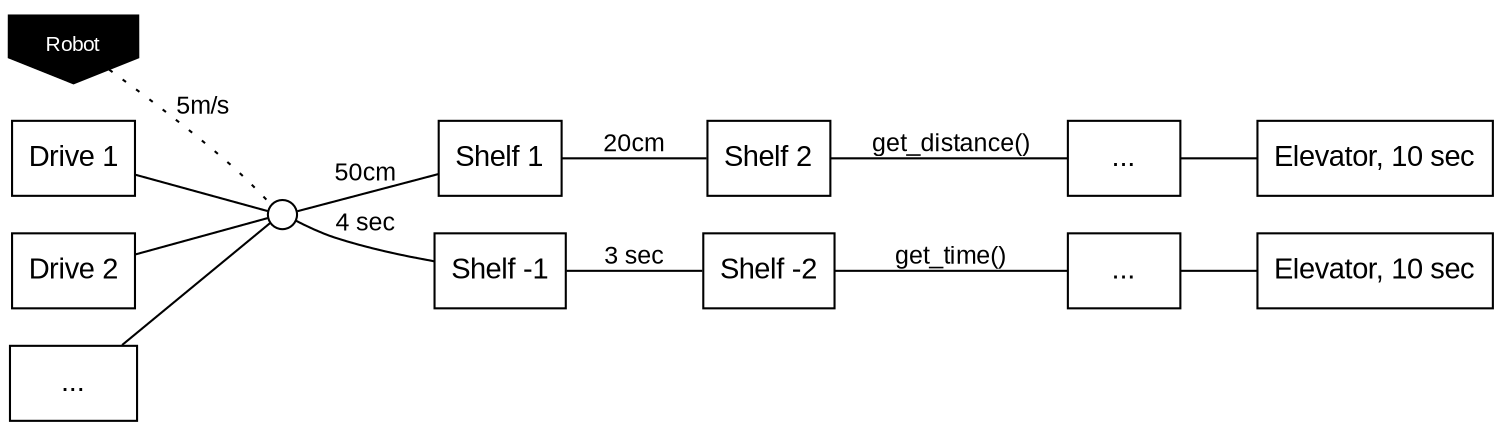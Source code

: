 graph G {
	node [fontname = "Arial"];
	edge [fontname = "Arial", fontsize = 12];

	graph[rankdir=LR]


	x1 [label="", shape=circle, width=0.2]
	e1 [label="Elevator, 10 sec", shape=rect, width=0.2]
	e2 [label="Elevator, 10 sec", shape=rect, width=0.2]


	r [label="Robot", shape=invhouse, fontsize=10, style="filled", fontcolor="white", fillcolor="black", width=0.5]
	r -- x1[label="5m/s", style=dotted]

	d1 [label="Drive 1", shape=rect]
	d2 [label="Drive 2", shape=rect]
	d3 [label="...", shape=rect, width=0.85]

	d1 -- x1
	d2 -- x1
	d3 -- x1 




	c1 [label="Shelf 1", shape=rect]
	c2 [label="Shelf 2", shape=rect]
	c3 [label="...", shape=rect]
	x1 -- c1 [label="50cm"]
	c1 -- c2 [label="20cm"]
	c2 -- c3 [label="get_distance()"]



	c11 [label="Shelf -1", shape=rect]
	c22 [label="Shelf -2", shape=rect]
	c33 [label="...", shape=rect]
	x1 -- c11 [label="4 sec"]
	c11 -- c22 [label="3 sec"]
	c22 -- c33 [label="get_time()"]



	c3 -- e1
	c33 -- e2





	
}

